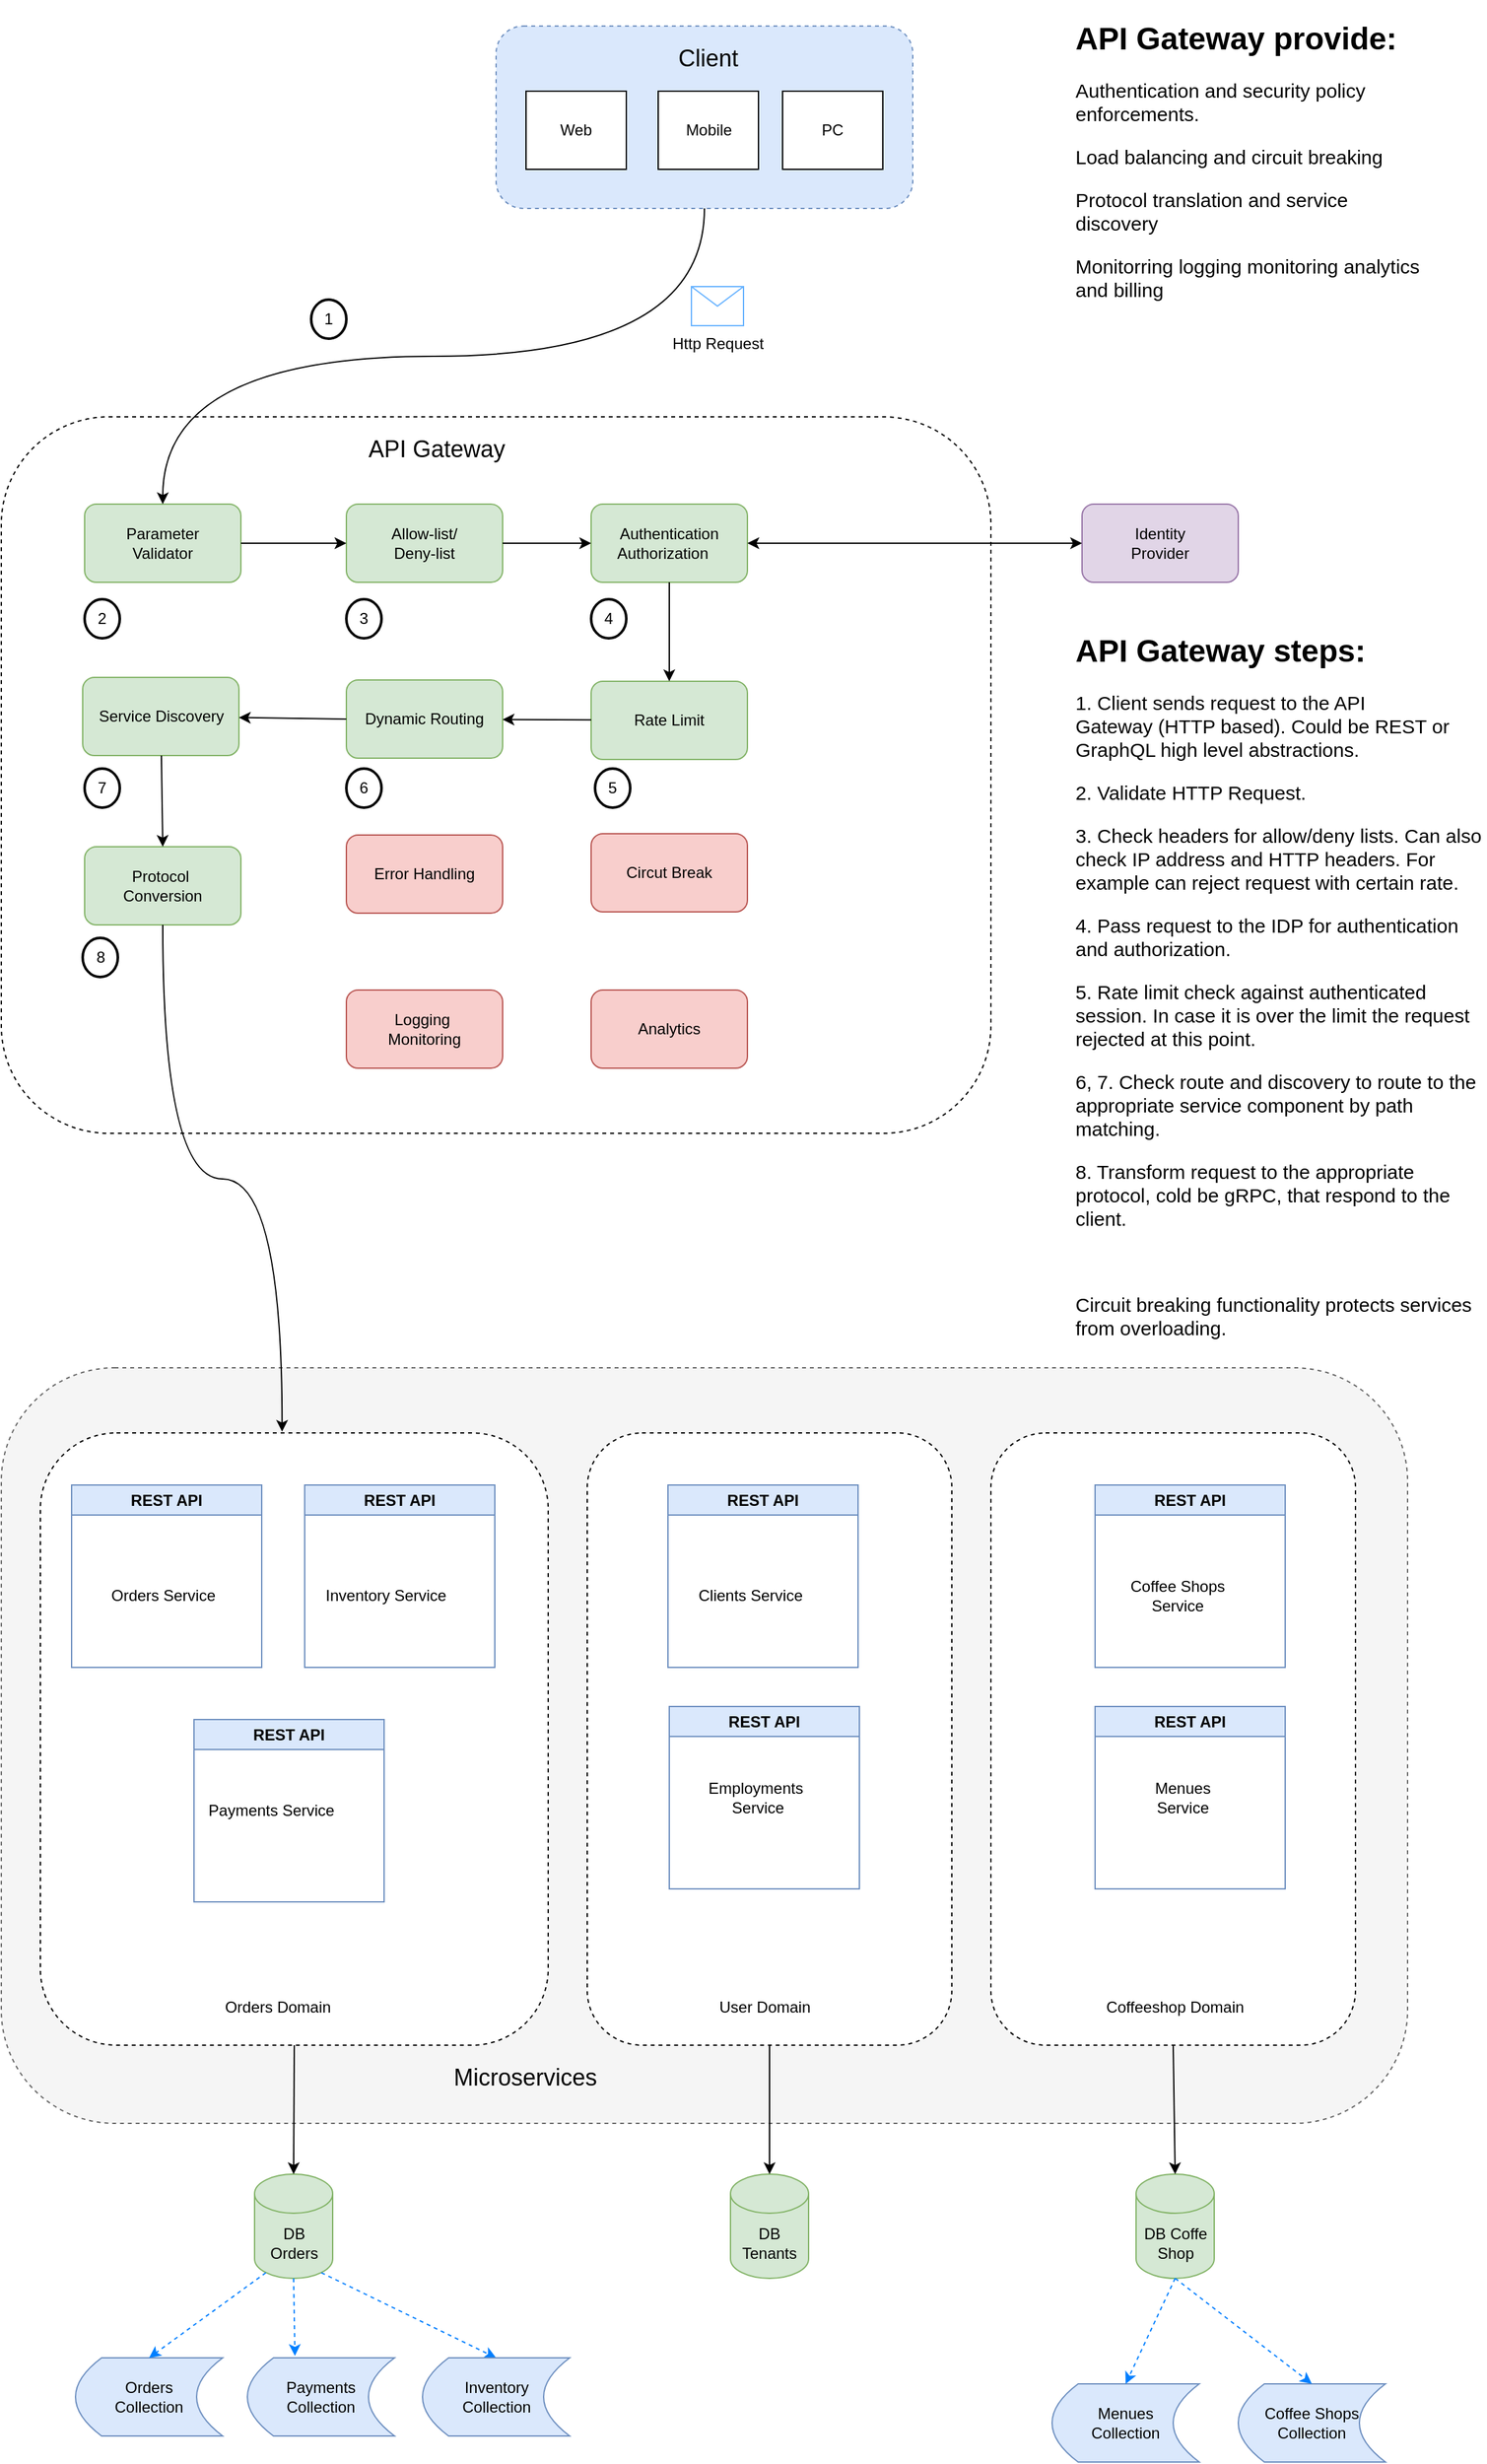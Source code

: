 <mxfile version="23.1.5" type="github">
  <diagram name="Page-1" id="DcrCZiUILAWyvLdlsN3J">
    <mxGraphModel dx="2054" dy="-1433" grid="1" gridSize="10" guides="1" tooltips="1" connect="1" arrows="1" fold="1" page="1" pageScale="1" pageWidth="850" pageHeight="1100" math="0" shadow="0">
      <root>
        <mxCell id="0" />
        <mxCell id="1" parent="0" />
        <mxCell id="JNC51Iq2SX0TN4YdI0RO-1" value="" style="rounded=1;whiteSpace=wrap;html=1;dashed=1;fillColor=#f5f5f5;fontColor=#333333;strokeColor=#666666;" vertex="1" parent="1">
          <mxGeometry x="-610" y="4170" width="1080" height="580" as="geometry" />
        </mxCell>
        <mxCell id="JNC51Iq2SX0TN4YdI0RO-2" value="" style="rounded=1;whiteSpace=wrap;html=1;fillColor=#dae8fc;strokeColor=#6c8ebf;dashed=1;" vertex="1" parent="1">
          <mxGeometry x="-230" y="3140" width="320" height="140" as="geometry" />
        </mxCell>
        <mxCell id="JNC51Iq2SX0TN4YdI0RO-3" value="Web" style="rounded=0;whiteSpace=wrap;html=1;" vertex="1" parent="1">
          <mxGeometry x="-207" y="3190" width="77" height="60" as="geometry" />
        </mxCell>
        <mxCell id="JNC51Iq2SX0TN4YdI0RO-4" value="Mobile" style="rounded=0;whiteSpace=wrap;html=1;" vertex="1" parent="1">
          <mxGeometry x="-105.5" y="3190" width="77" height="60" as="geometry" />
        </mxCell>
        <mxCell id="JNC51Iq2SX0TN4YdI0RO-5" value="&lt;font style=&quot;font-size: 18px;&quot;&gt;Client&lt;/font&gt;" style="text;html=1;strokeColor=none;fillColor=none;align=center;verticalAlign=middle;whiteSpace=wrap;rounded=0;" vertex="1" parent="1">
          <mxGeometry x="-97" y="3150" width="60" height="30" as="geometry" />
        </mxCell>
        <mxCell id="JNC51Iq2SX0TN4YdI0RO-6" value="PC" style="rounded=0;whiteSpace=wrap;html=1;" vertex="1" parent="1">
          <mxGeometry x="-10" y="3190" width="77" height="60" as="geometry" />
        </mxCell>
        <mxCell id="JNC51Iq2SX0TN4YdI0RO-7" value="" style="rounded=1;whiteSpace=wrap;html=1;dashed=1;" vertex="1" parent="1">
          <mxGeometry x="-610" y="3440" width="760" height="550" as="geometry" />
        </mxCell>
        <mxCell id="JNC51Iq2SX0TN4YdI0RO-8" value="Parameter &lt;br&gt;Validator" style="rounded=1;whiteSpace=wrap;html=1;fillColor=#d5e8d4;strokeColor=#82b366;" vertex="1" parent="1">
          <mxGeometry x="-546" y="3507" width="120" height="60" as="geometry" />
        </mxCell>
        <mxCell id="JNC51Iq2SX0TN4YdI0RO-9" value="Allow-list/&lt;br&gt;Deny-list" style="rounded=1;whiteSpace=wrap;html=1;fillColor=#d5e8d4;strokeColor=#82b366;" vertex="1" parent="1">
          <mxGeometry x="-345" y="3507" width="120" height="60" as="geometry" />
        </mxCell>
        <mxCell id="JNC51Iq2SX0TN4YdI0RO-10" value="Authentication&lt;br&gt;Authorization&lt;span style=&quot;white-space: pre;&quot;&gt;&#x9;&lt;/span&gt;" style="rounded=1;whiteSpace=wrap;html=1;fillColor=#d5e8d4;strokeColor=#82b366;" vertex="1" parent="1">
          <mxGeometry x="-157" y="3507" width="120" height="60" as="geometry" />
        </mxCell>
        <mxCell id="JNC51Iq2SX0TN4YdI0RO-11" value="Rate Limit" style="rounded=1;whiteSpace=wrap;html=1;fillColor=#d5e8d4;strokeColor=#82b366;" vertex="1" parent="1">
          <mxGeometry x="-157" y="3643" width="120" height="60" as="geometry" />
        </mxCell>
        <mxCell id="JNC51Iq2SX0TN4YdI0RO-12" value="Identity &lt;br&gt;Provider" style="rounded=1;whiteSpace=wrap;html=1;fillColor=#e1d5e7;strokeColor=#9673a6;" vertex="1" parent="1">
          <mxGeometry x="220" y="3507" width="120" height="60" as="geometry" />
        </mxCell>
        <mxCell id="JNC51Iq2SX0TN4YdI0RO-13" value="" style="endArrow=classic;startArrow=classic;html=1;rounded=0;entryX=0;entryY=0.5;entryDx=0;entryDy=0;" edge="1" parent="1" source="JNC51Iq2SX0TN4YdI0RO-10" target="JNC51Iq2SX0TN4YdI0RO-12">
          <mxGeometry width="50" height="50" relative="1" as="geometry">
            <mxPoint x="350" y="3580" as="sourcePoint" />
            <mxPoint x="400" y="3530" as="targetPoint" />
          </mxGeometry>
        </mxCell>
        <mxCell id="JNC51Iq2SX0TN4YdI0RO-14" value="" style="endArrow=classic;html=1;rounded=0;entryX=0.5;entryY=0;entryDx=0;entryDy=0;edgeStyle=orthogonalEdgeStyle;curved=1;exitX=0.5;exitY=1;exitDx=0;exitDy=0;" edge="1" parent="1" source="JNC51Iq2SX0TN4YdI0RO-2" target="JNC51Iq2SX0TN4YdI0RO-8">
          <mxGeometry width="50" height="50" relative="1" as="geometry">
            <mxPoint x="-120" y="3400" as="sourcePoint" />
            <mxPoint x="-70" y="3350" as="targetPoint" />
          </mxGeometry>
        </mxCell>
        <mxCell id="JNC51Iq2SX0TN4YdI0RO-15" value="Http Request" style="shape=message;html=1;html=1;outlineConnect=0;labelPosition=center;verticalLabelPosition=bottom;align=center;verticalAlign=top;strokeColor=#66B2FF;" vertex="1" parent="1">
          <mxGeometry x="-80" y="3340" width="40" height="30" as="geometry" />
        </mxCell>
        <mxCell id="JNC51Iq2SX0TN4YdI0RO-16" value="" style="endArrow=classic;html=1;rounded=0;exitX=1;exitY=0.5;exitDx=0;exitDy=0;" edge="1" parent="1" source="JNC51Iq2SX0TN4YdI0RO-8" target="JNC51Iq2SX0TN4YdI0RO-9">
          <mxGeometry width="50" height="50" relative="1" as="geometry">
            <mxPoint x="-420" y="3537" as="sourcePoint" />
            <mxPoint x="-380" y="3490" as="targetPoint" />
          </mxGeometry>
        </mxCell>
        <mxCell id="JNC51Iq2SX0TN4YdI0RO-17" value="" style="endArrow=classic;html=1;rounded=0;" edge="1" parent="1" source="JNC51Iq2SX0TN4YdI0RO-9" target="JNC51Iq2SX0TN4YdI0RO-10">
          <mxGeometry width="50" height="50" relative="1" as="geometry">
            <mxPoint x="-230" y="3540" as="sourcePoint" />
            <mxPoint x="-180" y="3490" as="targetPoint" />
          </mxGeometry>
        </mxCell>
        <mxCell id="JNC51Iq2SX0TN4YdI0RO-18" value="" style="endArrow=classic;html=1;rounded=0;exitX=0.5;exitY=1;exitDx=0;exitDy=0;" edge="1" parent="1" source="JNC51Iq2SX0TN4YdI0RO-10" target="JNC51Iq2SX0TN4YdI0RO-11">
          <mxGeometry width="50" height="50" relative="1" as="geometry">
            <mxPoint x="-80" y="3630" as="sourcePoint" />
            <mxPoint x="-30" y="3580" as="targetPoint" />
          </mxGeometry>
        </mxCell>
        <mxCell id="JNC51Iq2SX0TN4YdI0RO-19" value="Dynamic Routing" style="rounded=1;whiteSpace=wrap;html=1;fillColor=#d5e8d4;strokeColor=#82b366;" vertex="1" parent="1">
          <mxGeometry x="-345" y="3642" width="120" height="60" as="geometry" />
        </mxCell>
        <mxCell id="JNC51Iq2SX0TN4YdI0RO-20" value="" style="endArrow=classic;html=1;rounded=0;" edge="1" parent="1" source="JNC51Iq2SX0TN4YdI0RO-11" target="JNC51Iq2SX0TN4YdI0RO-19">
          <mxGeometry width="50" height="50" relative="1" as="geometry">
            <mxPoint x="-200" y="3680" as="sourcePoint" />
            <mxPoint x="-150" y="3630" as="targetPoint" />
          </mxGeometry>
        </mxCell>
        <mxCell id="JNC51Iq2SX0TN4YdI0RO-21" value="Service Discovery" style="rounded=1;whiteSpace=wrap;html=1;fillColor=#d5e8d4;strokeColor=#82b366;" vertex="1" parent="1">
          <mxGeometry x="-547.5" y="3640" width="120" height="60" as="geometry" />
        </mxCell>
        <mxCell id="JNC51Iq2SX0TN4YdI0RO-22" value="" style="endArrow=classic;html=1;rounded=0;exitX=0;exitY=0.5;exitDx=0;exitDy=0;" edge="1" parent="1" source="JNC51Iq2SX0TN4YdI0RO-19" target="JNC51Iq2SX0TN4YdI0RO-21">
          <mxGeometry width="50" height="50" relative="1" as="geometry">
            <mxPoint x="-360" y="3630" as="sourcePoint" />
            <mxPoint x="-310" y="3580" as="targetPoint" />
          </mxGeometry>
        </mxCell>
        <mxCell id="JNC51Iq2SX0TN4YdI0RO-23" value="Protocol&amp;nbsp;&lt;br&gt;Conversion" style="rounded=1;whiteSpace=wrap;html=1;fillColor=#d5e8d4;strokeColor=#82b366;" vertex="1" parent="1">
          <mxGeometry x="-546" y="3770" width="120" height="60" as="geometry" />
        </mxCell>
        <mxCell id="JNC51Iq2SX0TN4YdI0RO-24" value="" style="endArrow=classic;html=1;rounded=0;entryX=0.5;entryY=0;entryDx=0;entryDy=0;" edge="1" parent="1" source="JNC51Iq2SX0TN4YdI0RO-21" target="JNC51Iq2SX0TN4YdI0RO-23">
          <mxGeometry width="50" height="50" relative="1" as="geometry">
            <mxPoint x="-560" y="3750" as="sourcePoint" />
            <mxPoint x="-510" y="3700" as="targetPoint" />
          </mxGeometry>
        </mxCell>
        <mxCell id="JNC51Iq2SX0TN4YdI0RO-25" value="Error Handling" style="rounded=1;whiteSpace=wrap;html=1;fillColor=#f8cecc;strokeColor=#b85450;" vertex="1" parent="1">
          <mxGeometry x="-345" y="3761" width="120" height="60" as="geometry" />
        </mxCell>
        <mxCell id="JNC51Iq2SX0TN4YdI0RO-26" value="Circut Break" style="rounded=1;whiteSpace=wrap;html=1;fillColor=#f8cecc;strokeColor=#b85450;" vertex="1" parent="1">
          <mxGeometry x="-157" y="3760" width="120" height="60" as="geometry" />
        </mxCell>
        <mxCell id="JNC51Iq2SX0TN4YdI0RO-27" value="Logging&amp;nbsp;&lt;br&gt;Monitoring" style="rounded=1;whiteSpace=wrap;html=1;fillColor=#f8cecc;strokeColor=#b85450;" vertex="1" parent="1">
          <mxGeometry x="-345" y="3880" width="120" height="60" as="geometry" />
        </mxCell>
        <mxCell id="JNC51Iq2SX0TN4YdI0RO-28" value="Analytics" style="rounded=1;whiteSpace=wrap;html=1;fillColor=#f8cecc;strokeColor=#b85450;" vertex="1" parent="1">
          <mxGeometry x="-157" y="3880" width="120" height="60" as="geometry" />
        </mxCell>
        <mxCell id="JNC51Iq2SX0TN4YdI0RO-29" value="s" style="rounded=1;whiteSpace=wrap;html=1;dashed=1;" vertex="1" parent="1">
          <mxGeometry x="-580" y="4220" width="390" height="470" as="geometry" />
        </mxCell>
        <mxCell id="JNC51Iq2SX0TN4YdI0RO-30" value="REST API" style="swimlane;whiteSpace=wrap;html=1;fillColor=#dae8fc;strokeColor=#6c8ebf;" vertex="1" parent="1">
          <mxGeometry x="-556" y="4260" width="146" height="140" as="geometry" />
        </mxCell>
        <mxCell id="JNC51Iq2SX0TN4YdI0RO-31" value="REST API" style="swimlane;whiteSpace=wrap;html=1;fillColor=#dae8fc;strokeColor=#6c8ebf;" vertex="1" parent="1">
          <mxGeometry x="-377" y="4260" width="146" height="140" as="geometry" />
        </mxCell>
        <mxCell id="JNC51Iq2SX0TN4YdI0RO-32" value="Inventory Service" style="text;html=1;strokeColor=none;fillColor=none;align=center;verticalAlign=middle;whiteSpace=wrap;rounded=0;" vertex="1" parent="JNC51Iq2SX0TN4YdI0RO-31">
          <mxGeometry x="-5" y="70" width="135" height="30" as="geometry" />
        </mxCell>
        <mxCell id="JNC51Iq2SX0TN4YdI0RO-33" value="REST API" style="swimlane;whiteSpace=wrap;html=1;fillColor=#dae8fc;strokeColor=#6c8ebf;" vertex="1" parent="1">
          <mxGeometry x="-462" y="4440" width="146" height="140" as="geometry" />
        </mxCell>
        <mxCell id="JNC51Iq2SX0TN4YdI0RO-34" value="Payments Service" style="text;html=1;strokeColor=none;fillColor=none;align=center;verticalAlign=middle;whiteSpace=wrap;rounded=0;" vertex="1" parent="JNC51Iq2SX0TN4YdI0RO-33">
          <mxGeometry x="-8" y="55" width="135" height="30" as="geometry" />
        </mxCell>
        <mxCell id="JNC51Iq2SX0TN4YdI0RO-35" value="" style="rounded=1;whiteSpace=wrap;html=1;dashed=1;" vertex="1" parent="1">
          <mxGeometry x="-160" y="4220" width="280" height="470" as="geometry" />
        </mxCell>
        <mxCell id="JNC51Iq2SX0TN4YdI0RO-36" value="REST API" style="swimlane;whiteSpace=wrap;html=1;fillColor=#dae8fc;strokeColor=#6c8ebf;" vertex="1" parent="1">
          <mxGeometry x="-98" y="4260" width="146" height="140" as="geometry" />
        </mxCell>
        <mxCell id="JNC51Iq2SX0TN4YdI0RO-37" value="Clients Service" style="text;html=1;strokeColor=none;fillColor=none;align=center;verticalAlign=middle;whiteSpace=wrap;rounded=0;" vertex="1" parent="JNC51Iq2SX0TN4YdI0RO-36">
          <mxGeometry x="-4" y="70" width="135" height="30" as="geometry" />
        </mxCell>
        <mxCell id="JNC51Iq2SX0TN4YdI0RO-38" value="REST API" style="swimlane;whiteSpace=wrap;html=1;fillColor=#dae8fc;strokeColor=#6c8ebf;" vertex="1" parent="1">
          <mxGeometry x="-97" y="4430" width="146" height="140" as="geometry" />
        </mxCell>
        <mxCell id="JNC51Iq2SX0TN4YdI0RO-39" value="User Domain" style="text;html=1;strokeColor=none;fillColor=none;align=center;verticalAlign=middle;whiteSpace=wrap;rounded=0;" vertex="1" parent="1">
          <mxGeometry x="-91.5" y="4646" width="135" height="30" as="geometry" />
        </mxCell>
        <mxCell id="JNC51Iq2SX0TN4YdI0RO-40" value="Orders Domain" style="text;html=1;strokeColor=none;fillColor=none;align=center;verticalAlign=middle;whiteSpace=wrap;rounded=0;" vertex="1" parent="1">
          <mxGeometry x="-465.5" y="4646" width="135" height="30" as="geometry" />
        </mxCell>
        <mxCell id="JNC51Iq2SX0TN4YdI0RO-41" value="" style="endArrow=classic;html=1;rounded=0;exitX=0.5;exitY=1;exitDx=0;exitDy=0;entryX=0.476;entryY=-0.002;entryDx=0;entryDy=0;entryPerimeter=0;edgeStyle=orthogonalEdgeStyle;curved=1;" edge="1" parent="1" source="JNC51Iq2SX0TN4YdI0RO-23" target="JNC51Iq2SX0TN4YdI0RO-29">
          <mxGeometry width="50" height="50" relative="1" as="geometry">
            <mxPoint x="-520" y="4160" as="sourcePoint" />
            <mxPoint x="-470" y="4110" as="targetPoint" />
          </mxGeometry>
        </mxCell>
        <mxCell id="JNC51Iq2SX0TN4YdI0RO-42" value="Orders Service" style="text;html=1;strokeColor=none;fillColor=none;align=center;verticalAlign=middle;whiteSpace=wrap;rounded=0;" vertex="1" parent="1">
          <mxGeometry x="-553.5" y="4330" width="135" height="30" as="geometry" />
        </mxCell>
        <mxCell id="JNC51Iq2SX0TN4YdI0RO-43" value="Employments&lt;br&gt;&amp;nbsp;Service" style="text;html=1;strokeColor=none;fillColor=none;align=center;verticalAlign=middle;whiteSpace=wrap;rounded=0;" vertex="1" parent="1">
          <mxGeometry x="-98" y="4485" width="135" height="30" as="geometry" />
        </mxCell>
        <mxCell id="JNC51Iq2SX0TN4YdI0RO-44" value="DB Tenants" style="shape=cylinder3;whiteSpace=wrap;html=1;boundedLbl=1;backgroundOutline=1;size=15;fillColor=#d5e8d4;strokeColor=#82b366;" vertex="1" parent="1">
          <mxGeometry x="-50" y="4789" width="60" height="80" as="geometry" />
        </mxCell>
        <mxCell id="JNC51Iq2SX0TN4YdI0RO-45" value="DB &lt;br&gt;Orders" style="shape=cylinder3;whiteSpace=wrap;html=1;boundedLbl=1;backgroundOutline=1;size=15;fillColor=#d5e8d4;strokeColor=#82b366;" vertex="1" parent="1">
          <mxGeometry x="-415.5" y="4789" width="60" height="80" as="geometry" />
        </mxCell>
        <mxCell id="JNC51Iq2SX0TN4YdI0RO-46" value="" style="endArrow=classic;html=1;rounded=0;exitX=0.5;exitY=1;exitDx=0;exitDy=0;entryX=0.5;entryY=0;entryDx=0;entryDy=0;entryPerimeter=0;" edge="1" parent="1" source="JNC51Iq2SX0TN4YdI0RO-35" target="JNC51Iq2SX0TN4YdI0RO-44">
          <mxGeometry width="50" height="50" relative="1" as="geometry">
            <mxPoint x="200" y="4820" as="sourcePoint" />
            <mxPoint x="250" y="4770" as="targetPoint" />
          </mxGeometry>
        </mxCell>
        <mxCell id="JNC51Iq2SX0TN4YdI0RO-47" value="" style="endArrow=classic;html=1;rounded=0;exitX=0.5;exitY=1;exitDx=0;exitDy=0;entryX=0.5;entryY=0;entryDx=0;entryDy=0;entryPerimeter=0;" edge="1" parent="1" source="JNC51Iq2SX0TN4YdI0RO-29" target="JNC51Iq2SX0TN4YdI0RO-45">
          <mxGeometry width="50" height="50" relative="1" as="geometry">
            <mxPoint x="-530" y="4850" as="sourcePoint" />
            <mxPoint x="-480" y="4800" as="targetPoint" />
          </mxGeometry>
        </mxCell>
        <mxCell id="JNC51Iq2SX0TN4YdI0RO-48" value="1" style="strokeWidth=2;html=1;shape=mxgraph.flowchart.start_2;whiteSpace=wrap;" vertex="1" parent="1">
          <mxGeometry x="-372" y="3350" width="27" height="30" as="geometry" />
        </mxCell>
        <mxCell id="JNC51Iq2SX0TN4YdI0RO-49" value="2" style="strokeWidth=2;html=1;shape=mxgraph.flowchart.start_2;whiteSpace=wrap;" vertex="1" parent="1">
          <mxGeometry x="-546" y="3580" width="27" height="30" as="geometry" />
        </mxCell>
        <mxCell id="JNC51Iq2SX0TN4YdI0RO-50" value="3" style="strokeWidth=2;html=1;shape=mxgraph.flowchart.start_2;whiteSpace=wrap;" vertex="1" parent="1">
          <mxGeometry x="-345" y="3580" width="27" height="30" as="geometry" />
        </mxCell>
        <mxCell id="JNC51Iq2SX0TN4YdI0RO-51" value="4" style="strokeWidth=2;html=1;shape=mxgraph.flowchart.start_2;whiteSpace=wrap;" vertex="1" parent="1">
          <mxGeometry x="-157" y="3580" width="27" height="30" as="geometry" />
        </mxCell>
        <mxCell id="JNC51Iq2SX0TN4YdI0RO-52" value="&lt;font style=&quot;font-size: 18px;&quot;&gt;API Gateway&lt;/font&gt;" style="text;html=1;align=center;verticalAlign=middle;whiteSpace=wrap;rounded=0;" vertex="1" parent="1">
          <mxGeometry x="-379" y="3450" width="207" height="30" as="geometry" />
        </mxCell>
        <mxCell id="JNC51Iq2SX0TN4YdI0RO-53" value="&lt;font style=&quot;font-size: 18px;&quot;&gt;Microservices&lt;/font&gt;" style="text;html=1;align=center;verticalAlign=middle;whiteSpace=wrap;rounded=0;" vertex="1" parent="1">
          <mxGeometry x="-311" y="4700" width="207" height="30" as="geometry" />
        </mxCell>
        <mxCell id="JNC51Iq2SX0TN4YdI0RO-54" value="5" style="strokeWidth=2;html=1;shape=mxgraph.flowchart.start_2;whiteSpace=wrap;" vertex="1" parent="1">
          <mxGeometry x="-154" y="3710" width="27" height="30" as="geometry" />
        </mxCell>
        <mxCell id="JNC51Iq2SX0TN4YdI0RO-55" value="Orders&lt;br&gt;Collection" style="shape=dataStorage;whiteSpace=wrap;html=1;fixedSize=1;fillColor=#dae8fc;strokeColor=#6c8ebf;" vertex="1" parent="1">
          <mxGeometry x="-553" y="4930" width="113" height="60" as="geometry" />
        </mxCell>
        <mxCell id="JNC51Iq2SX0TN4YdI0RO-56" value="" style="endArrow=classic;html=1;rounded=0;entryX=0.5;entryY=0;entryDx=0;entryDy=0;exitX=0.145;exitY=1;exitDx=0;exitDy=-4.35;exitPerimeter=0;dashed=1;strokeColor=#007FFF;" edge="1" parent="1" source="JNC51Iq2SX0TN4YdI0RO-45" target="JNC51Iq2SX0TN4YdI0RO-55">
          <mxGeometry width="50" height="50" relative="1" as="geometry">
            <mxPoint x="-800" y="4820" as="sourcePoint" />
            <mxPoint x="-750" y="4770" as="targetPoint" />
          </mxGeometry>
        </mxCell>
        <mxCell id="JNC51Iq2SX0TN4YdI0RO-57" value="Payments&lt;br&gt;Collection" style="shape=dataStorage;whiteSpace=wrap;html=1;fixedSize=1;fillColor=#dae8fc;strokeColor=#6c8ebf;" vertex="1" parent="1">
          <mxGeometry x="-421" y="4930" width="113" height="60" as="geometry" />
        </mxCell>
        <mxCell id="JNC51Iq2SX0TN4YdI0RO-58" value="" style="endArrow=classic;html=1;rounded=0;exitX=0.5;exitY=1;exitDx=0;exitDy=0;exitPerimeter=0;dashed=1;strokeColor=#007FFF;entryX=0.323;entryY=-0.025;entryDx=0;entryDy=0;entryPerimeter=0;" edge="1" parent="1" source="JNC51Iq2SX0TN4YdI0RO-45" target="JNC51Iq2SX0TN4YdI0RO-57">
          <mxGeometry width="50" height="50" relative="1" as="geometry">
            <mxPoint x="-397" y="4875" as="sourcePoint" />
            <mxPoint x="-370" y="4920" as="targetPoint" />
          </mxGeometry>
        </mxCell>
        <mxCell id="JNC51Iq2SX0TN4YdI0RO-59" value="" style="endArrow=classic;html=1;rounded=0;entryX=0.5;entryY=0;entryDx=0;entryDy=0;exitX=0.855;exitY=1;exitDx=0;exitDy=-4.35;exitPerimeter=0;dashed=1;strokeColor=#007FFF;" edge="1" parent="1" source="JNC51Iq2SX0TN4YdI0RO-45" target="JNC51Iq2SX0TN4YdI0RO-60">
          <mxGeometry width="50" height="50" relative="1" as="geometry">
            <mxPoint x="-217" y="4860" as="sourcePoint" />
            <mxPoint x="-306" y="4925" as="targetPoint" />
          </mxGeometry>
        </mxCell>
        <mxCell id="JNC51Iq2SX0TN4YdI0RO-60" value="Inventory &lt;br&gt;Collection" style="shape=dataStorage;whiteSpace=wrap;html=1;fixedSize=1;fillColor=#dae8fc;strokeColor=#6c8ebf;" vertex="1" parent="1">
          <mxGeometry x="-286.5" y="4930" width="113" height="60" as="geometry" />
        </mxCell>
        <mxCell id="JNC51Iq2SX0TN4YdI0RO-61" value="6" style="strokeWidth=2;html=1;shape=mxgraph.flowchart.start_2;whiteSpace=wrap;" vertex="1" parent="1">
          <mxGeometry x="-345" y="3710" width="27" height="30" as="geometry" />
        </mxCell>
        <mxCell id="JNC51Iq2SX0TN4YdI0RO-62" value="7" style="strokeWidth=2;html=1;shape=mxgraph.flowchart.start_2;whiteSpace=wrap;" vertex="1" parent="1">
          <mxGeometry x="-546" y="3710" width="27" height="30" as="geometry" />
        </mxCell>
        <mxCell id="JNC51Iq2SX0TN4YdI0RO-63" value="8" style="strokeWidth=2;html=1;shape=mxgraph.flowchart.start_2;whiteSpace=wrap;" vertex="1" parent="1">
          <mxGeometry x="-547.5" y="3840" width="27" height="30" as="geometry" />
        </mxCell>
        <mxCell id="JNC51Iq2SX0TN4YdI0RO-64" value="&lt;h1&gt;API Gateway provide:&amp;nbsp;&lt;/h1&gt;&lt;p style=&quot;font-size: 15px;&quot;&gt;&lt;font style=&quot;font-size: 15px;&quot;&gt;Authentication and security policy enforcements.&amp;nbsp;&lt;/font&gt;&lt;/p&gt;&lt;p style=&quot;font-size: 15px;&quot;&gt;&lt;font style=&quot;font-size: 15px;&quot;&gt;Load balancing and circuit breaking&lt;/font&gt;&lt;/p&gt;&lt;p style=&quot;font-size: 15px;&quot;&gt;&lt;font style=&quot;font-size: 15px;&quot;&gt;Protocol translation and service discovery&lt;/font&gt;&lt;/p&gt;&lt;p style=&quot;font-size: 15px;&quot;&gt;&lt;font style=&quot;font-size: 15px;&quot;&gt;Monitorring logging monitoring analytics and billing&lt;/font&gt;&lt;/p&gt;&lt;p style=&quot;font-size: 15px;&quot;&gt;&lt;font style=&quot;font-size: 15px;&quot;&gt;Cachine.&amp;nbsp;&lt;/font&gt;&lt;/p&gt;" style="text;html=1;strokeColor=none;fillColor=none;spacing=5;spacingTop=-20;whiteSpace=wrap;overflow=hidden;rounded=0;" vertex="1" parent="1">
          <mxGeometry x="210" y="3130" width="280" height="230" as="geometry" />
        </mxCell>
        <mxCell id="JNC51Iq2SX0TN4YdI0RO-65" value="&lt;h1&gt;&lt;span style=&quot;background-color: initial;&quot;&gt;API Gateway steps:&lt;/span&gt;&lt;/h1&gt;&lt;h1 style=&quot;font-size: 15px;&quot;&gt;&lt;font style=&quot;font-size: 15px;&quot;&gt;&lt;span style=&quot;background-color: initial;&quot;&gt;&lt;span style=&quot;font-weight: normal;&quot;&gt;1. Client sends request to the API &lt;/span&gt;&lt;span style=&quot;font-weight: 400;&quot;&gt;Gateway&lt;/span&gt;&lt;span style=&quot;font-weight: normal;&quot;&gt;&amp;nbsp;(HTTP based). Could be REST or GraphQL high level &lt;/span&gt;&lt;span style=&quot;font-weight: 400;&quot;&gt;abstractions&lt;/span&gt;&lt;span style=&quot;font-weight: normal;&quot;&gt;.&amp;nbsp;&lt;/span&gt;&lt;/span&gt;&lt;br&gt;&lt;/font&gt;&lt;/h1&gt;&lt;p style=&quot;font-size: 15px;&quot;&gt;&lt;font style=&quot;font-size: 15px;&quot;&gt;2. Validate HTTP Request.&amp;nbsp;&lt;/font&gt;&lt;/p&gt;&lt;p style=&quot;&quot;&gt;&lt;span style=&quot;background-color: initial;&quot;&gt;&lt;span style=&quot;font-size: 15px;&quot;&gt;3. Check headers for allow/deny lists. Can also check IP address and HTTP headers. For example can reject&amp;nbsp;request with certain&amp;nbsp;rate.&amp;nbsp;&lt;/span&gt;&lt;/span&gt;&lt;/p&gt;&lt;p style=&quot;font-size: 15px;&quot;&gt;&lt;font style=&quot;font-size: 15px;&quot;&gt;4. Pass request to the IDP for authentication and authorization.&amp;nbsp;&lt;/font&gt;&lt;/p&gt;&lt;p style=&quot;font-size: 15px;&quot;&gt;&lt;font style=&quot;font-size: 15px;&quot;&gt;5. Rate limit check against authenticated session. In case it is over the limit the request rejected at this point.&amp;nbsp;&amp;nbsp;&lt;/font&gt;&lt;/p&gt;&lt;p style=&quot;font-size: 15px;&quot;&gt;&lt;font style=&quot;font-size: 15px;&quot;&gt;6, 7. Check route and discovery to route to the appropriate service component by path matching.&amp;nbsp;&lt;/font&gt;&lt;/p&gt;&lt;p style=&quot;font-size: 15px;&quot;&gt;&lt;font style=&quot;font-size: 15px;&quot;&gt;8. Transform request to the appropriate protocol, cold be gRPC, that respond to the client.&amp;nbsp;&lt;/font&gt;&lt;/p&gt;&lt;p style=&quot;font-size: 15px;&quot;&gt;&lt;br&gt;&lt;/p&gt;&lt;p style=&quot;font-size: 15px;&quot;&gt;Circuit breaking functionality protects services from overloading.&amp;nbsp;&lt;/p&gt;" style="text;html=1;strokeColor=none;fillColor=none;spacing=5;spacingTop=-20;whiteSpace=wrap;overflow=hidden;rounded=0;" vertex="1" parent="1">
          <mxGeometry x="210" y="3600" width="320" height="570" as="geometry" />
        </mxCell>
        <mxCell id="JNC51Iq2SX0TN4YdI0RO-66" value="" style="rounded=1;whiteSpace=wrap;html=1;dashed=1;" vertex="1" parent="1">
          <mxGeometry x="150" y="4220" width="280" height="470" as="geometry" />
        </mxCell>
        <mxCell id="JNC51Iq2SX0TN4YdI0RO-67" value="REST API" style="swimlane;whiteSpace=wrap;html=1;fillColor=#dae8fc;strokeColor=#6c8ebf;" vertex="1" parent="1">
          <mxGeometry x="230" y="4260" width="146" height="140" as="geometry" />
        </mxCell>
        <mxCell id="JNC51Iq2SX0TN4YdI0RO-68" value="Coffee Shops&lt;br&gt;Service" style="text;html=1;strokeColor=none;fillColor=none;align=center;verticalAlign=middle;whiteSpace=wrap;rounded=0;" vertex="1" parent="JNC51Iq2SX0TN4YdI0RO-67">
          <mxGeometry x="-4" y="70" width="135" height="30" as="geometry" />
        </mxCell>
        <mxCell id="JNC51Iq2SX0TN4YdI0RO-69" value="REST API" style="swimlane;whiteSpace=wrap;html=1;fillColor=#dae8fc;strokeColor=#6c8ebf;" vertex="1" parent="1">
          <mxGeometry x="230" y="4430" width="146" height="140" as="geometry" />
        </mxCell>
        <mxCell id="JNC51Iq2SX0TN4YdI0RO-70" value="Coffeeshop Domain" style="text;html=1;strokeColor=none;fillColor=none;align=center;verticalAlign=middle;whiteSpace=wrap;rounded=0;" vertex="1" parent="1">
          <mxGeometry x="224" y="4646" width="135" height="30" as="geometry" />
        </mxCell>
        <mxCell id="JNC51Iq2SX0TN4YdI0RO-71" value="Menues &lt;br&gt;Service" style="text;html=1;strokeColor=none;fillColor=none;align=center;verticalAlign=middle;whiteSpace=wrap;rounded=0;" vertex="1" parent="1">
          <mxGeometry x="230" y="4485" width="135" height="30" as="geometry" />
        </mxCell>
        <mxCell id="JNC51Iq2SX0TN4YdI0RO-72" value="DB Coffe Shop" style="shape=cylinder3;whiteSpace=wrap;html=1;boundedLbl=1;backgroundOutline=1;size=15;fillColor=#d5e8d4;strokeColor=#82b366;" vertex="1" parent="1">
          <mxGeometry x="261.5" y="4789" width="60" height="80" as="geometry" />
        </mxCell>
        <mxCell id="JNC51Iq2SX0TN4YdI0RO-73" value="" style="endArrow=classic;html=1;rounded=0;exitX=0.5;exitY=1;exitDx=0;exitDy=0;entryX=0.5;entryY=0;entryDx=0;entryDy=0;entryPerimeter=0;" edge="1" parent="1" source="JNC51Iq2SX0TN4YdI0RO-66" target="JNC51Iq2SX0TN4YdI0RO-72">
          <mxGeometry width="50" height="50" relative="1" as="geometry">
            <mxPoint x="320" y="4700" as="sourcePoint" />
            <mxPoint x="310" y="4780" as="targetPoint" />
          </mxGeometry>
        </mxCell>
        <mxCell id="JNC51Iq2SX0TN4YdI0RO-74" value="Menues &lt;br&gt;Collection" style="shape=dataStorage;whiteSpace=wrap;html=1;fixedSize=1;fillColor=#dae8fc;strokeColor=#6c8ebf;" vertex="1" parent="1">
          <mxGeometry x="197" y="4950" width="113" height="60" as="geometry" />
        </mxCell>
        <mxCell id="JNC51Iq2SX0TN4YdI0RO-75" value="Coffee Shops&lt;br&gt;Collection" style="shape=dataStorage;whiteSpace=wrap;html=1;fixedSize=1;fillColor=#dae8fc;strokeColor=#6c8ebf;" vertex="1" parent="1">
          <mxGeometry x="340" y="4950" width="113" height="60" as="geometry" />
        </mxCell>
        <mxCell id="JNC51Iq2SX0TN4YdI0RO-76" value="" style="endArrow=classic;html=1;rounded=0;dashed=1;strokeColor=#007FFF;entryX=0.5;entryY=0;entryDx=0;entryDy=0;exitX=0.5;exitY=1;exitDx=0;exitDy=0;exitPerimeter=0;" edge="1" parent="1" source="JNC51Iq2SX0TN4YdI0RO-72" target="JNC51Iq2SX0TN4YdI0RO-75">
          <mxGeometry width="50" height="50" relative="1" as="geometry">
            <mxPoint x="278" y="4900" as="sourcePoint" />
            <mxPoint x="293" y="4951" as="targetPoint" />
          </mxGeometry>
        </mxCell>
        <mxCell id="JNC51Iq2SX0TN4YdI0RO-77" value="" style="endArrow=classic;html=1;rounded=0;dashed=1;strokeColor=#007FFF;entryX=0.5;entryY=0;entryDx=0;entryDy=0;exitX=0.5;exitY=1;exitDx=0;exitDy=0;exitPerimeter=0;" edge="1" parent="1" source="JNC51Iq2SX0TN4YdI0RO-72" target="JNC51Iq2SX0TN4YdI0RO-74">
          <mxGeometry width="50" height="50" relative="1" as="geometry">
            <mxPoint x="302" y="4879" as="sourcePoint" />
            <mxPoint x="432" y="4960" as="targetPoint" />
          </mxGeometry>
        </mxCell>
      </root>
    </mxGraphModel>
  </diagram>
</mxfile>
